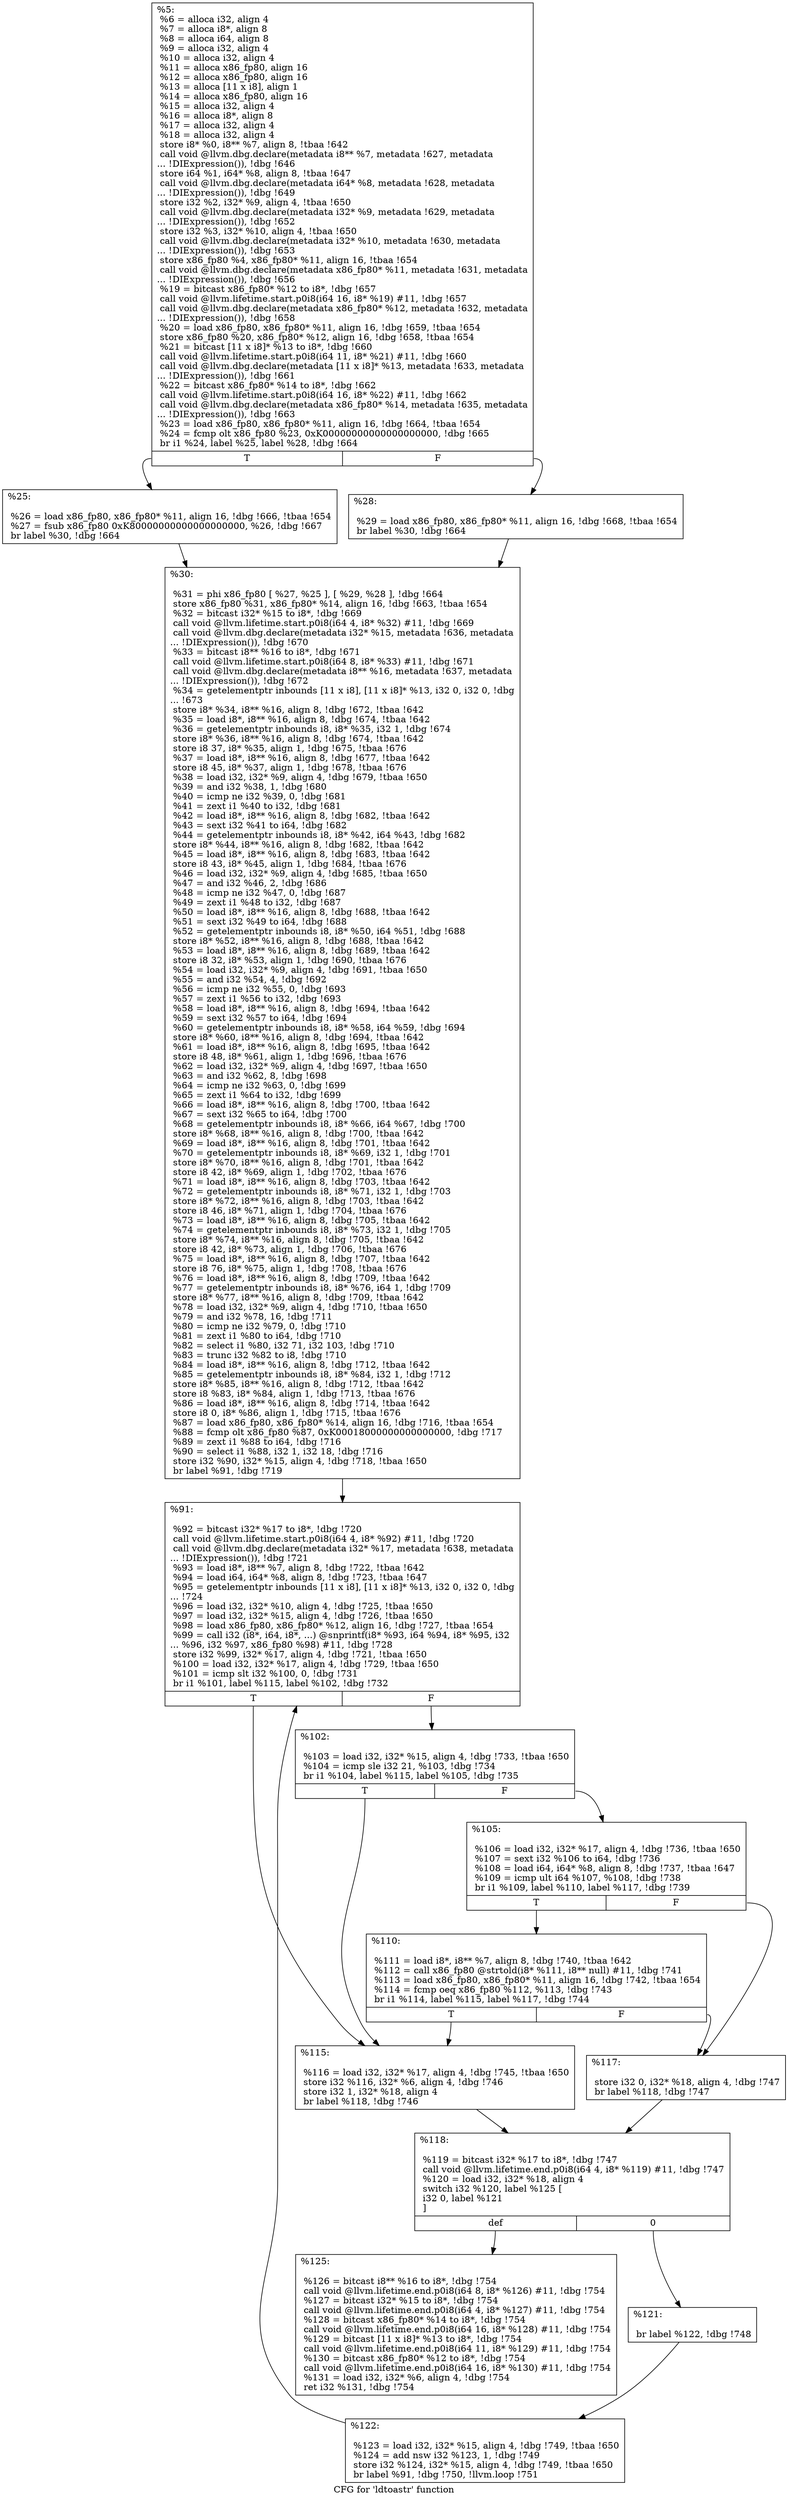 digraph "CFG for 'ldtoastr' function" {
	label="CFG for 'ldtoastr' function";

	Node0x1052ab0 [shape=record,label="{%5:\l  %6 = alloca i32, align 4\l  %7 = alloca i8*, align 8\l  %8 = alloca i64, align 8\l  %9 = alloca i32, align 4\l  %10 = alloca i32, align 4\l  %11 = alloca x86_fp80, align 16\l  %12 = alloca x86_fp80, align 16\l  %13 = alloca [11 x i8], align 1\l  %14 = alloca x86_fp80, align 16\l  %15 = alloca i32, align 4\l  %16 = alloca i8*, align 8\l  %17 = alloca i32, align 4\l  %18 = alloca i32, align 4\l  store i8* %0, i8** %7, align 8, !tbaa !642\l  call void @llvm.dbg.declare(metadata i8** %7, metadata !627, metadata\l... !DIExpression()), !dbg !646\l  store i64 %1, i64* %8, align 8, !tbaa !647\l  call void @llvm.dbg.declare(metadata i64* %8, metadata !628, metadata\l... !DIExpression()), !dbg !649\l  store i32 %2, i32* %9, align 4, !tbaa !650\l  call void @llvm.dbg.declare(metadata i32* %9, metadata !629, metadata\l... !DIExpression()), !dbg !652\l  store i32 %3, i32* %10, align 4, !tbaa !650\l  call void @llvm.dbg.declare(metadata i32* %10, metadata !630, metadata\l... !DIExpression()), !dbg !653\l  store x86_fp80 %4, x86_fp80* %11, align 16, !tbaa !654\l  call void @llvm.dbg.declare(metadata x86_fp80* %11, metadata !631, metadata\l... !DIExpression()), !dbg !656\l  %19 = bitcast x86_fp80* %12 to i8*, !dbg !657\l  call void @llvm.lifetime.start.p0i8(i64 16, i8* %19) #11, !dbg !657\l  call void @llvm.dbg.declare(metadata x86_fp80* %12, metadata !632, metadata\l... !DIExpression()), !dbg !658\l  %20 = load x86_fp80, x86_fp80* %11, align 16, !dbg !659, !tbaa !654\l  store x86_fp80 %20, x86_fp80* %12, align 16, !dbg !658, !tbaa !654\l  %21 = bitcast [11 x i8]* %13 to i8*, !dbg !660\l  call void @llvm.lifetime.start.p0i8(i64 11, i8* %21) #11, !dbg !660\l  call void @llvm.dbg.declare(metadata [11 x i8]* %13, metadata !633, metadata\l... !DIExpression()), !dbg !661\l  %22 = bitcast x86_fp80* %14 to i8*, !dbg !662\l  call void @llvm.lifetime.start.p0i8(i64 16, i8* %22) #11, !dbg !662\l  call void @llvm.dbg.declare(metadata x86_fp80* %14, metadata !635, metadata\l... !DIExpression()), !dbg !663\l  %23 = load x86_fp80, x86_fp80* %11, align 16, !dbg !664, !tbaa !654\l  %24 = fcmp olt x86_fp80 %23, 0xK00000000000000000000, !dbg !665\l  br i1 %24, label %25, label %28, !dbg !664\l|{<s0>T|<s1>F}}"];
	Node0x1052ab0:s0 -> Node0x1052bd0;
	Node0x1052ab0:s1 -> Node0x1052c20;
	Node0x1052bd0 [shape=record,label="{%25:\l\l  %26 = load x86_fp80, x86_fp80* %11, align 16, !dbg !666, !tbaa !654\l  %27 = fsub x86_fp80 0xK80000000000000000000, %26, !dbg !667\l  br label %30, !dbg !664\l}"];
	Node0x1052bd0 -> Node0x1052c70;
	Node0x1052c20 [shape=record,label="{%28:\l\l  %29 = load x86_fp80, x86_fp80* %11, align 16, !dbg !668, !tbaa !654\l  br label %30, !dbg !664\l}"];
	Node0x1052c20 -> Node0x1052c70;
	Node0x1052c70 [shape=record,label="{%30:\l\l  %31 = phi x86_fp80 [ %27, %25 ], [ %29, %28 ], !dbg !664\l  store x86_fp80 %31, x86_fp80* %14, align 16, !dbg !663, !tbaa !654\l  %32 = bitcast i32* %15 to i8*, !dbg !669\l  call void @llvm.lifetime.start.p0i8(i64 4, i8* %32) #11, !dbg !669\l  call void @llvm.dbg.declare(metadata i32* %15, metadata !636, metadata\l... !DIExpression()), !dbg !670\l  %33 = bitcast i8** %16 to i8*, !dbg !671\l  call void @llvm.lifetime.start.p0i8(i64 8, i8* %33) #11, !dbg !671\l  call void @llvm.dbg.declare(metadata i8** %16, metadata !637, metadata\l... !DIExpression()), !dbg !672\l  %34 = getelementptr inbounds [11 x i8], [11 x i8]* %13, i32 0, i32 0, !dbg\l... !673\l  store i8* %34, i8** %16, align 8, !dbg !672, !tbaa !642\l  %35 = load i8*, i8** %16, align 8, !dbg !674, !tbaa !642\l  %36 = getelementptr inbounds i8, i8* %35, i32 1, !dbg !674\l  store i8* %36, i8** %16, align 8, !dbg !674, !tbaa !642\l  store i8 37, i8* %35, align 1, !dbg !675, !tbaa !676\l  %37 = load i8*, i8** %16, align 8, !dbg !677, !tbaa !642\l  store i8 45, i8* %37, align 1, !dbg !678, !tbaa !676\l  %38 = load i32, i32* %9, align 4, !dbg !679, !tbaa !650\l  %39 = and i32 %38, 1, !dbg !680\l  %40 = icmp ne i32 %39, 0, !dbg !681\l  %41 = zext i1 %40 to i32, !dbg !681\l  %42 = load i8*, i8** %16, align 8, !dbg !682, !tbaa !642\l  %43 = sext i32 %41 to i64, !dbg !682\l  %44 = getelementptr inbounds i8, i8* %42, i64 %43, !dbg !682\l  store i8* %44, i8** %16, align 8, !dbg !682, !tbaa !642\l  %45 = load i8*, i8** %16, align 8, !dbg !683, !tbaa !642\l  store i8 43, i8* %45, align 1, !dbg !684, !tbaa !676\l  %46 = load i32, i32* %9, align 4, !dbg !685, !tbaa !650\l  %47 = and i32 %46, 2, !dbg !686\l  %48 = icmp ne i32 %47, 0, !dbg !687\l  %49 = zext i1 %48 to i32, !dbg !687\l  %50 = load i8*, i8** %16, align 8, !dbg !688, !tbaa !642\l  %51 = sext i32 %49 to i64, !dbg !688\l  %52 = getelementptr inbounds i8, i8* %50, i64 %51, !dbg !688\l  store i8* %52, i8** %16, align 8, !dbg !688, !tbaa !642\l  %53 = load i8*, i8** %16, align 8, !dbg !689, !tbaa !642\l  store i8 32, i8* %53, align 1, !dbg !690, !tbaa !676\l  %54 = load i32, i32* %9, align 4, !dbg !691, !tbaa !650\l  %55 = and i32 %54, 4, !dbg !692\l  %56 = icmp ne i32 %55, 0, !dbg !693\l  %57 = zext i1 %56 to i32, !dbg !693\l  %58 = load i8*, i8** %16, align 8, !dbg !694, !tbaa !642\l  %59 = sext i32 %57 to i64, !dbg !694\l  %60 = getelementptr inbounds i8, i8* %58, i64 %59, !dbg !694\l  store i8* %60, i8** %16, align 8, !dbg !694, !tbaa !642\l  %61 = load i8*, i8** %16, align 8, !dbg !695, !tbaa !642\l  store i8 48, i8* %61, align 1, !dbg !696, !tbaa !676\l  %62 = load i32, i32* %9, align 4, !dbg !697, !tbaa !650\l  %63 = and i32 %62, 8, !dbg !698\l  %64 = icmp ne i32 %63, 0, !dbg !699\l  %65 = zext i1 %64 to i32, !dbg !699\l  %66 = load i8*, i8** %16, align 8, !dbg !700, !tbaa !642\l  %67 = sext i32 %65 to i64, !dbg !700\l  %68 = getelementptr inbounds i8, i8* %66, i64 %67, !dbg !700\l  store i8* %68, i8** %16, align 8, !dbg !700, !tbaa !642\l  %69 = load i8*, i8** %16, align 8, !dbg !701, !tbaa !642\l  %70 = getelementptr inbounds i8, i8* %69, i32 1, !dbg !701\l  store i8* %70, i8** %16, align 8, !dbg !701, !tbaa !642\l  store i8 42, i8* %69, align 1, !dbg !702, !tbaa !676\l  %71 = load i8*, i8** %16, align 8, !dbg !703, !tbaa !642\l  %72 = getelementptr inbounds i8, i8* %71, i32 1, !dbg !703\l  store i8* %72, i8** %16, align 8, !dbg !703, !tbaa !642\l  store i8 46, i8* %71, align 1, !dbg !704, !tbaa !676\l  %73 = load i8*, i8** %16, align 8, !dbg !705, !tbaa !642\l  %74 = getelementptr inbounds i8, i8* %73, i32 1, !dbg !705\l  store i8* %74, i8** %16, align 8, !dbg !705, !tbaa !642\l  store i8 42, i8* %73, align 1, !dbg !706, !tbaa !676\l  %75 = load i8*, i8** %16, align 8, !dbg !707, !tbaa !642\l  store i8 76, i8* %75, align 1, !dbg !708, !tbaa !676\l  %76 = load i8*, i8** %16, align 8, !dbg !709, !tbaa !642\l  %77 = getelementptr inbounds i8, i8* %76, i64 1, !dbg !709\l  store i8* %77, i8** %16, align 8, !dbg !709, !tbaa !642\l  %78 = load i32, i32* %9, align 4, !dbg !710, !tbaa !650\l  %79 = and i32 %78, 16, !dbg !711\l  %80 = icmp ne i32 %79, 0, !dbg !710\l  %81 = zext i1 %80 to i64, !dbg !710\l  %82 = select i1 %80, i32 71, i32 103, !dbg !710\l  %83 = trunc i32 %82 to i8, !dbg !710\l  %84 = load i8*, i8** %16, align 8, !dbg !712, !tbaa !642\l  %85 = getelementptr inbounds i8, i8* %84, i32 1, !dbg !712\l  store i8* %85, i8** %16, align 8, !dbg !712, !tbaa !642\l  store i8 %83, i8* %84, align 1, !dbg !713, !tbaa !676\l  %86 = load i8*, i8** %16, align 8, !dbg !714, !tbaa !642\l  store i8 0, i8* %86, align 1, !dbg !715, !tbaa !676\l  %87 = load x86_fp80, x86_fp80* %14, align 16, !dbg !716, !tbaa !654\l  %88 = fcmp olt x86_fp80 %87, 0xK00018000000000000000, !dbg !717\l  %89 = zext i1 %88 to i64, !dbg !716\l  %90 = select i1 %88, i32 1, i32 18, !dbg !716\l  store i32 %90, i32* %15, align 4, !dbg !718, !tbaa !650\l  br label %91, !dbg !719\l}"];
	Node0x1052c70 -> Node0x1052cc0;
	Node0x1052cc0 [shape=record,label="{%91:\l\l  %92 = bitcast i32* %17 to i8*, !dbg !720\l  call void @llvm.lifetime.start.p0i8(i64 4, i8* %92) #11, !dbg !720\l  call void @llvm.dbg.declare(metadata i32* %17, metadata !638, metadata\l... !DIExpression()), !dbg !721\l  %93 = load i8*, i8** %7, align 8, !dbg !722, !tbaa !642\l  %94 = load i64, i64* %8, align 8, !dbg !723, !tbaa !647\l  %95 = getelementptr inbounds [11 x i8], [11 x i8]* %13, i32 0, i32 0, !dbg\l... !724\l  %96 = load i32, i32* %10, align 4, !dbg !725, !tbaa !650\l  %97 = load i32, i32* %15, align 4, !dbg !726, !tbaa !650\l  %98 = load x86_fp80, x86_fp80* %12, align 16, !dbg !727, !tbaa !654\l  %99 = call i32 (i8*, i64, i8*, ...) @snprintf(i8* %93, i64 %94, i8* %95, i32\l... %96, i32 %97, x86_fp80 %98) #11, !dbg !728\l  store i32 %99, i32* %17, align 4, !dbg !721, !tbaa !650\l  %100 = load i32, i32* %17, align 4, !dbg !729, !tbaa !650\l  %101 = icmp slt i32 %100, 0, !dbg !731\l  br i1 %101, label %115, label %102, !dbg !732\l|{<s0>T|<s1>F}}"];
	Node0x1052cc0:s0 -> Node0x104e4d0;
	Node0x1052cc0:s1 -> Node0x1052d10;
	Node0x1052d10 [shape=record,label="{%102:\l\l  %103 = load i32, i32* %15, align 4, !dbg !733, !tbaa !650\l  %104 = icmp sle i32 21, %103, !dbg !734\l  br i1 %104, label %115, label %105, !dbg !735\l|{<s0>T|<s1>F}}"];
	Node0x1052d10:s0 -> Node0x104e4d0;
	Node0x1052d10:s1 -> Node0x1052d60;
	Node0x1052d60 [shape=record,label="{%105:\l\l  %106 = load i32, i32* %17, align 4, !dbg !736, !tbaa !650\l  %107 = sext i32 %106 to i64, !dbg !736\l  %108 = load i64, i64* %8, align 8, !dbg !737, !tbaa !647\l  %109 = icmp ult i64 %107, %108, !dbg !738\l  br i1 %109, label %110, label %117, !dbg !739\l|{<s0>T|<s1>F}}"];
	Node0x1052d60:s0 -> Node0x1052db0;
	Node0x1052d60:s1 -> Node0x104e520;
	Node0x1052db0 [shape=record,label="{%110:\l\l  %111 = load i8*, i8** %7, align 8, !dbg !740, !tbaa !642\l  %112 = call x86_fp80 @strtold(i8* %111, i8** null) #11, !dbg !741\l  %113 = load x86_fp80, x86_fp80* %11, align 16, !dbg !742, !tbaa !654\l  %114 = fcmp oeq x86_fp80 %112, %113, !dbg !743\l  br i1 %114, label %115, label %117, !dbg !744\l|{<s0>T|<s1>F}}"];
	Node0x1052db0:s0 -> Node0x104e4d0;
	Node0x1052db0:s1 -> Node0x104e520;
	Node0x104e4d0 [shape=record,label="{%115:\l\l  %116 = load i32, i32* %17, align 4, !dbg !745, !tbaa !650\l  store i32 %116, i32* %6, align 4, !dbg !746\l  store i32 1, i32* %18, align 4\l  br label %118, !dbg !746\l}"];
	Node0x104e4d0 -> Node0x104e570;
	Node0x104e520 [shape=record,label="{%117:\l\l  store i32 0, i32* %18, align 4, !dbg !747\l  br label %118, !dbg !747\l}"];
	Node0x104e520 -> Node0x104e570;
	Node0x104e570 [shape=record,label="{%118:\l\l  %119 = bitcast i32* %17 to i8*, !dbg !747\l  call void @llvm.lifetime.end.p0i8(i64 4, i8* %119) #11, !dbg !747\l  %120 = load i32, i32* %18, align 4\l  switch i32 %120, label %125 [\l    i32 0, label %121\l  ]\l|{<s0>def|<s1>0}}"];
	Node0x104e570:s0 -> Node0x104e660;
	Node0x104e570:s1 -> Node0x104e5c0;
	Node0x104e5c0 [shape=record,label="{%121:\l\l  br label %122, !dbg !748\l}"];
	Node0x104e5c0 -> Node0x104e610;
	Node0x104e610 [shape=record,label="{%122:\l\l  %123 = load i32, i32* %15, align 4, !dbg !749, !tbaa !650\l  %124 = add nsw i32 %123, 1, !dbg !749\l  store i32 %124, i32* %15, align 4, !dbg !749, !tbaa !650\l  br label %91, !dbg !750, !llvm.loop !751\l}"];
	Node0x104e610 -> Node0x1052cc0;
	Node0x104e660 [shape=record,label="{%125:\l\l  %126 = bitcast i8** %16 to i8*, !dbg !754\l  call void @llvm.lifetime.end.p0i8(i64 8, i8* %126) #11, !dbg !754\l  %127 = bitcast i32* %15 to i8*, !dbg !754\l  call void @llvm.lifetime.end.p0i8(i64 4, i8* %127) #11, !dbg !754\l  %128 = bitcast x86_fp80* %14 to i8*, !dbg !754\l  call void @llvm.lifetime.end.p0i8(i64 16, i8* %128) #11, !dbg !754\l  %129 = bitcast [11 x i8]* %13 to i8*, !dbg !754\l  call void @llvm.lifetime.end.p0i8(i64 11, i8* %129) #11, !dbg !754\l  %130 = bitcast x86_fp80* %12 to i8*, !dbg !754\l  call void @llvm.lifetime.end.p0i8(i64 16, i8* %130) #11, !dbg !754\l  %131 = load i32, i32* %6, align 4, !dbg !754\l  ret i32 %131, !dbg !754\l}"];
}
